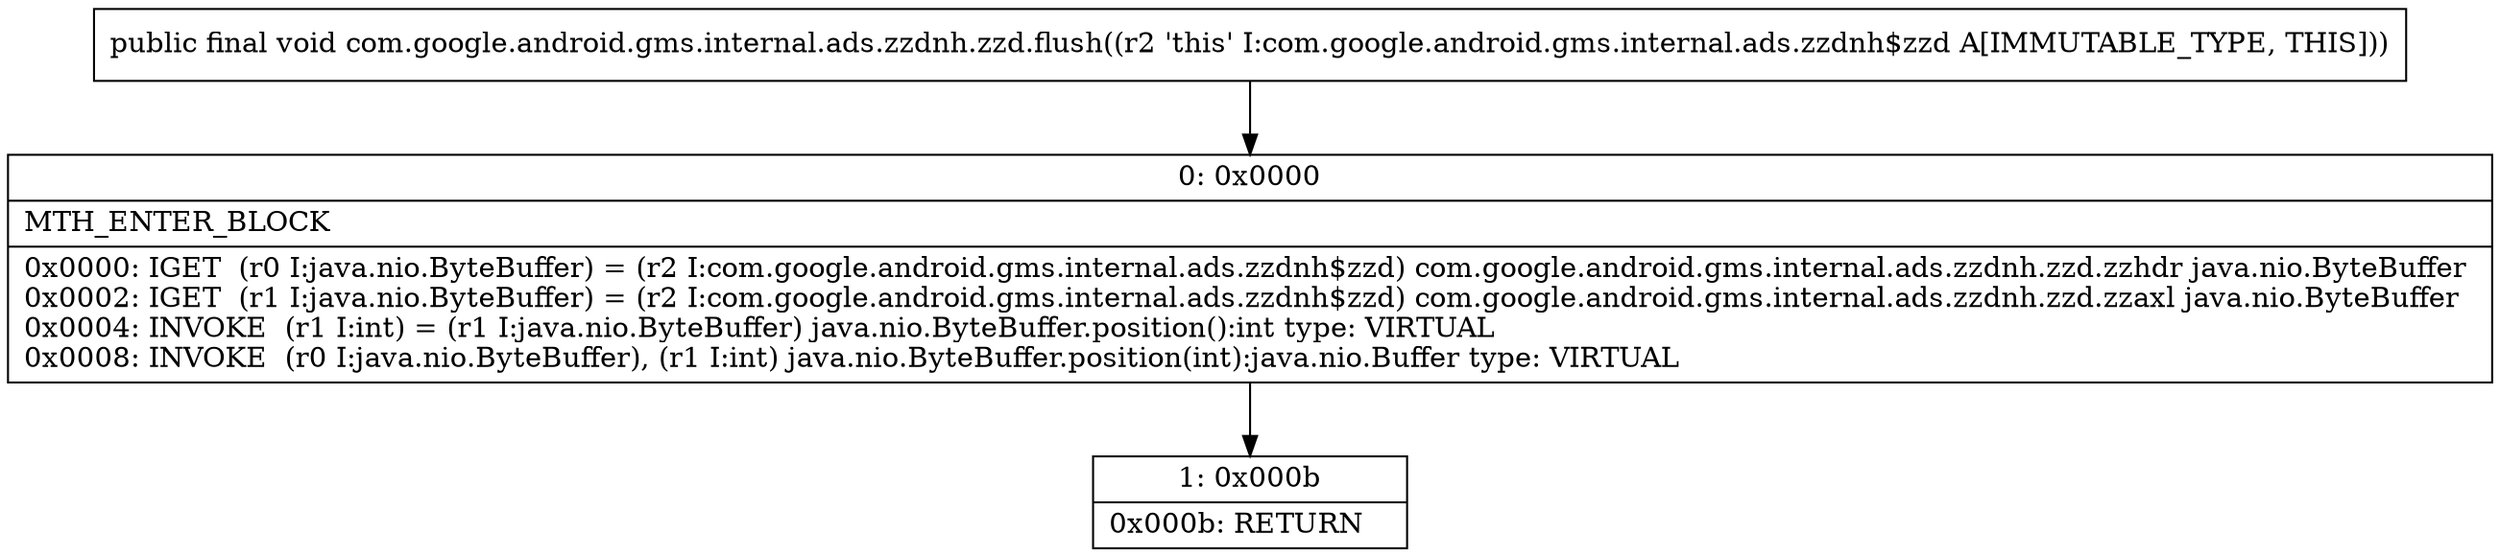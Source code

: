 digraph "CFG forcom.google.android.gms.internal.ads.zzdnh.zzd.flush()V" {
Node_0 [shape=record,label="{0\:\ 0x0000|MTH_ENTER_BLOCK\l|0x0000: IGET  (r0 I:java.nio.ByteBuffer) = (r2 I:com.google.android.gms.internal.ads.zzdnh$zzd) com.google.android.gms.internal.ads.zzdnh.zzd.zzhdr java.nio.ByteBuffer \l0x0002: IGET  (r1 I:java.nio.ByteBuffer) = (r2 I:com.google.android.gms.internal.ads.zzdnh$zzd) com.google.android.gms.internal.ads.zzdnh.zzd.zzaxl java.nio.ByteBuffer \l0x0004: INVOKE  (r1 I:int) = (r1 I:java.nio.ByteBuffer) java.nio.ByteBuffer.position():int type: VIRTUAL \l0x0008: INVOKE  (r0 I:java.nio.ByteBuffer), (r1 I:int) java.nio.ByteBuffer.position(int):java.nio.Buffer type: VIRTUAL \l}"];
Node_1 [shape=record,label="{1\:\ 0x000b|0x000b: RETURN   \l}"];
MethodNode[shape=record,label="{public final void com.google.android.gms.internal.ads.zzdnh.zzd.flush((r2 'this' I:com.google.android.gms.internal.ads.zzdnh$zzd A[IMMUTABLE_TYPE, THIS])) }"];
MethodNode -> Node_0;
Node_0 -> Node_1;
}

